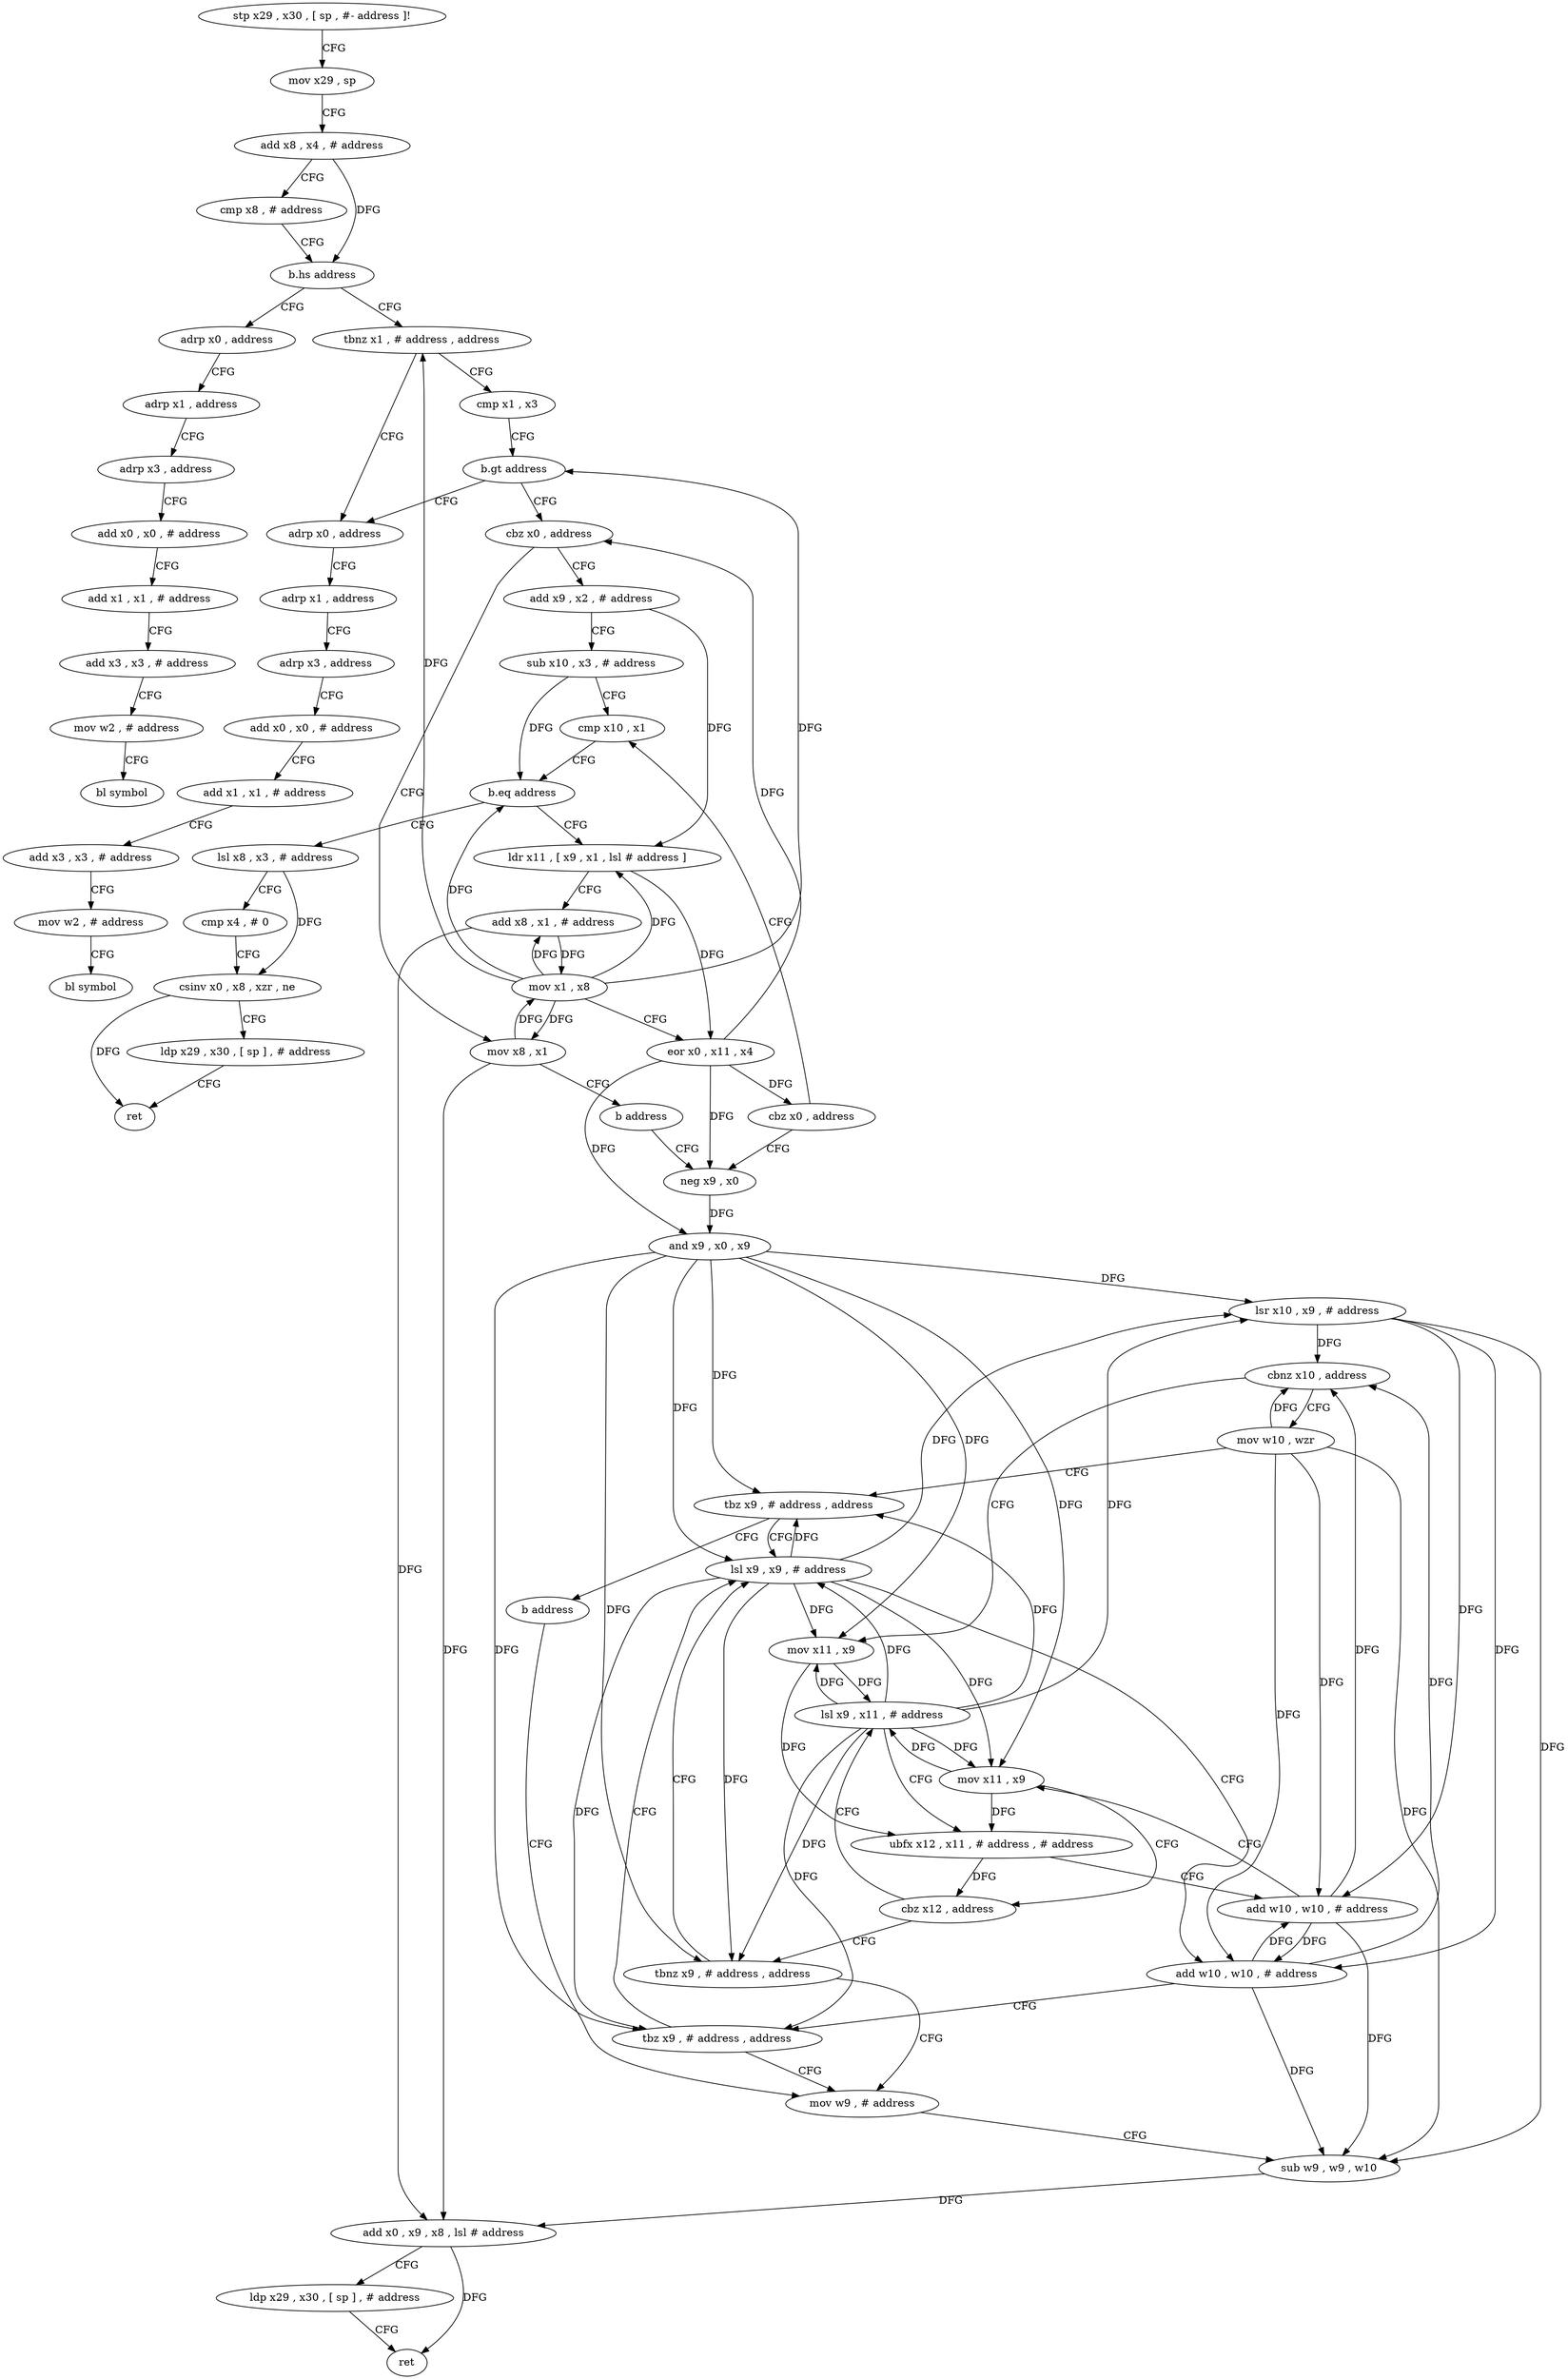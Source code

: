 digraph "func" {
"4223032" [label = "stp x29 , x30 , [ sp , #- address ]!" ]
"4223036" [label = "mov x29 , sp" ]
"4223040" [label = "add x8 , x4 , # address" ]
"4223044" [label = "cmp x8 , # address" ]
"4223048" [label = "b.hs address" ]
"4223252" [label = "adrp x0 , address" ]
"4223052" [label = "tbnz x1 , # address , address" ]
"4223256" [label = "adrp x1 , address" ]
"4223260" [label = "adrp x3 , address" ]
"4223264" [label = "add x0 , x0 , # address" ]
"4223268" [label = "add x1 , x1 , # address" ]
"4223272" [label = "add x3 , x3 , # address" ]
"4223276" [label = "mov w2 , # address" ]
"4223280" [label = "bl symbol" ]
"4223220" [label = "adrp x0 , address" ]
"4223056" [label = "cmp x1 , x3" ]
"4223224" [label = "adrp x1 , address" ]
"4223228" [label = "adrp x3 , address" ]
"4223232" [label = "add x0 , x0 , # address" ]
"4223236" [label = "add x1 , x1 , # address" ]
"4223240" [label = "add x3 , x3 , # address" ]
"4223244" [label = "mov w2 , # address" ]
"4223248" [label = "bl symbol" ]
"4223060" [label = "b.gt address" ]
"4223064" [label = "cbz x0 , address" ]
"4223076" [label = "add x9 , x2 , # address" ]
"4223068" [label = "mov x8 , x1" ]
"4223080" [label = "sub x10 , x3 , # address" ]
"4223084" [label = "cmp x10 , x1" ]
"4223072" [label = "b address" ]
"4223112" [label = "neg x9 , x0" ]
"4223200" [label = "lsl x8 , x3 , # address" ]
"4223204" [label = "cmp x4 , # 0" ]
"4223208" [label = "csinv x0 , x8 , xzr , ne" ]
"4223212" [label = "ldp x29 , x30 , [ sp ] , # address" ]
"4223216" [label = "ret" ]
"4223092" [label = "ldr x11 , [ x9 , x1 , lsl # address ]" ]
"4223096" [label = "add x8 , x1 , # address" ]
"4223100" [label = "mov x1 , x8" ]
"4223104" [label = "eor x0 , x11 , x4" ]
"4223108" [label = "cbz x0 , address" ]
"4223116" [label = "and x9 , x0 , x9" ]
"4223120" [label = "lsr x10 , x9 , # address" ]
"4223124" [label = "cbnz x10 , address" ]
"4223188" [label = "mov w10 , wzr" ]
"4223128" [label = "mov x11 , x9" ]
"4223088" [label = "b.eq address" ]
"4223192" [label = "tbz x9 , # address , address" ]
"4223156" [label = "lsl x9 , x9 , # address" ]
"4223196" [label = "b address" ]
"4223132" [label = "lsl x9 , x11 , # address" ]
"4223160" [label = "add w10 , w10 , # address" ]
"4223164" [label = "tbz x9 , # address , address" ]
"4223168" [label = "mov w9 , # address" ]
"4223136" [label = "ubfx x12 , x11 , # address , # address" ]
"4223140" [label = "add w10 , w10 , # address" ]
"4223144" [label = "mov x11 , x9" ]
"4223148" [label = "cbz x12 , address" ]
"4223152" [label = "tbnz x9 , # address , address" ]
"4223172" [label = "sub w9 , w9 , w10" ]
"4223176" [label = "add x0 , x9 , x8 , lsl # address" ]
"4223180" [label = "ldp x29 , x30 , [ sp ] , # address" ]
"4223184" [label = "ret" ]
"4223032" -> "4223036" [ label = "CFG" ]
"4223036" -> "4223040" [ label = "CFG" ]
"4223040" -> "4223044" [ label = "CFG" ]
"4223040" -> "4223048" [ label = "DFG" ]
"4223044" -> "4223048" [ label = "CFG" ]
"4223048" -> "4223252" [ label = "CFG" ]
"4223048" -> "4223052" [ label = "CFG" ]
"4223252" -> "4223256" [ label = "CFG" ]
"4223052" -> "4223220" [ label = "CFG" ]
"4223052" -> "4223056" [ label = "CFG" ]
"4223256" -> "4223260" [ label = "CFG" ]
"4223260" -> "4223264" [ label = "CFG" ]
"4223264" -> "4223268" [ label = "CFG" ]
"4223268" -> "4223272" [ label = "CFG" ]
"4223272" -> "4223276" [ label = "CFG" ]
"4223276" -> "4223280" [ label = "CFG" ]
"4223220" -> "4223224" [ label = "CFG" ]
"4223056" -> "4223060" [ label = "CFG" ]
"4223224" -> "4223228" [ label = "CFG" ]
"4223228" -> "4223232" [ label = "CFG" ]
"4223232" -> "4223236" [ label = "CFG" ]
"4223236" -> "4223240" [ label = "CFG" ]
"4223240" -> "4223244" [ label = "CFG" ]
"4223244" -> "4223248" [ label = "CFG" ]
"4223060" -> "4223220" [ label = "CFG" ]
"4223060" -> "4223064" [ label = "CFG" ]
"4223064" -> "4223076" [ label = "CFG" ]
"4223064" -> "4223068" [ label = "CFG" ]
"4223076" -> "4223080" [ label = "CFG" ]
"4223076" -> "4223092" [ label = "DFG" ]
"4223068" -> "4223072" [ label = "CFG" ]
"4223068" -> "4223100" [ label = "DFG" ]
"4223068" -> "4223176" [ label = "DFG" ]
"4223080" -> "4223084" [ label = "CFG" ]
"4223080" -> "4223088" [ label = "DFG" ]
"4223084" -> "4223088" [ label = "CFG" ]
"4223072" -> "4223112" [ label = "CFG" ]
"4223112" -> "4223116" [ label = "DFG" ]
"4223200" -> "4223204" [ label = "CFG" ]
"4223200" -> "4223208" [ label = "DFG" ]
"4223204" -> "4223208" [ label = "CFG" ]
"4223208" -> "4223212" [ label = "CFG" ]
"4223208" -> "4223216" [ label = "DFG" ]
"4223212" -> "4223216" [ label = "CFG" ]
"4223092" -> "4223096" [ label = "CFG" ]
"4223092" -> "4223104" [ label = "DFG" ]
"4223096" -> "4223100" [ label = "DFG" ]
"4223096" -> "4223176" [ label = "DFG" ]
"4223100" -> "4223104" [ label = "CFG" ]
"4223100" -> "4223052" [ label = "DFG" ]
"4223100" -> "4223068" [ label = "DFG" ]
"4223100" -> "4223088" [ label = "DFG" ]
"4223100" -> "4223092" [ label = "DFG" ]
"4223100" -> "4223096" [ label = "DFG" ]
"4223100" -> "4223060" [ label = "DFG" ]
"4223104" -> "4223108" [ label = "DFG" ]
"4223104" -> "4223064" [ label = "DFG" ]
"4223104" -> "4223112" [ label = "DFG" ]
"4223104" -> "4223116" [ label = "DFG" ]
"4223108" -> "4223084" [ label = "CFG" ]
"4223108" -> "4223112" [ label = "CFG" ]
"4223116" -> "4223120" [ label = "DFG" ]
"4223116" -> "4223192" [ label = "DFG" ]
"4223116" -> "4223128" [ label = "DFG" ]
"4223116" -> "4223156" [ label = "DFG" ]
"4223116" -> "4223164" [ label = "DFG" ]
"4223116" -> "4223144" [ label = "DFG" ]
"4223116" -> "4223152" [ label = "DFG" ]
"4223120" -> "4223124" [ label = "DFG" ]
"4223120" -> "4223160" [ label = "DFG" ]
"4223120" -> "4223140" [ label = "DFG" ]
"4223120" -> "4223172" [ label = "DFG" ]
"4223124" -> "4223188" [ label = "CFG" ]
"4223124" -> "4223128" [ label = "CFG" ]
"4223188" -> "4223192" [ label = "CFG" ]
"4223188" -> "4223124" [ label = "DFG" ]
"4223188" -> "4223160" [ label = "DFG" ]
"4223188" -> "4223140" [ label = "DFG" ]
"4223188" -> "4223172" [ label = "DFG" ]
"4223128" -> "4223132" [ label = "DFG" ]
"4223128" -> "4223136" [ label = "DFG" ]
"4223088" -> "4223200" [ label = "CFG" ]
"4223088" -> "4223092" [ label = "CFG" ]
"4223192" -> "4223156" [ label = "CFG" ]
"4223192" -> "4223196" [ label = "CFG" ]
"4223156" -> "4223160" [ label = "CFG" ]
"4223156" -> "4223120" [ label = "DFG" ]
"4223156" -> "4223192" [ label = "DFG" ]
"4223156" -> "4223128" [ label = "DFG" ]
"4223156" -> "4223164" [ label = "DFG" ]
"4223156" -> "4223144" [ label = "DFG" ]
"4223156" -> "4223152" [ label = "DFG" ]
"4223196" -> "4223168" [ label = "CFG" ]
"4223132" -> "4223136" [ label = "CFG" ]
"4223132" -> "4223120" [ label = "DFG" ]
"4223132" -> "4223192" [ label = "DFG" ]
"4223132" -> "4223128" [ label = "DFG" ]
"4223132" -> "4223156" [ label = "DFG" ]
"4223132" -> "4223164" [ label = "DFG" ]
"4223132" -> "4223144" [ label = "DFG" ]
"4223132" -> "4223152" [ label = "DFG" ]
"4223160" -> "4223164" [ label = "CFG" ]
"4223160" -> "4223124" [ label = "DFG" ]
"4223160" -> "4223140" [ label = "DFG" ]
"4223160" -> "4223172" [ label = "DFG" ]
"4223164" -> "4223156" [ label = "CFG" ]
"4223164" -> "4223168" [ label = "CFG" ]
"4223168" -> "4223172" [ label = "CFG" ]
"4223136" -> "4223140" [ label = "CFG" ]
"4223136" -> "4223148" [ label = "DFG" ]
"4223140" -> "4223144" [ label = "CFG" ]
"4223140" -> "4223124" [ label = "DFG" ]
"4223140" -> "4223160" [ label = "DFG" ]
"4223140" -> "4223172" [ label = "DFG" ]
"4223144" -> "4223148" [ label = "CFG" ]
"4223144" -> "4223132" [ label = "DFG" ]
"4223144" -> "4223136" [ label = "DFG" ]
"4223148" -> "4223132" [ label = "CFG" ]
"4223148" -> "4223152" [ label = "CFG" ]
"4223152" -> "4223168" [ label = "CFG" ]
"4223152" -> "4223156" [ label = "CFG" ]
"4223172" -> "4223176" [ label = "DFG" ]
"4223176" -> "4223180" [ label = "CFG" ]
"4223176" -> "4223184" [ label = "DFG" ]
"4223180" -> "4223184" [ label = "CFG" ]
}
